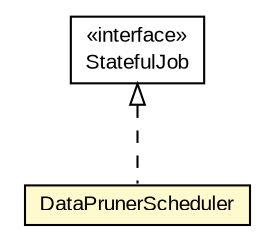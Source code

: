 #!/usr/local/bin/dot
#
# Class diagram 
# Generated by UMLGraph version R5_6-24-gf6e263 (http://www.umlgraph.org/)
#

digraph G {
	edge [fontname="arial",fontsize=10,labelfontname="arial",labelfontsize=10];
	node [fontname="arial",fontsize=10,shape=plaintext];
	nodesep=0.25;
	ranksep=0.5;
	// org.miloss.fgsms.auxsrv.DataPrunerScheduler
	c255516 [label=<<table title="org.miloss.fgsms.auxsrv.DataPrunerScheduler" border="0" cellborder="1" cellspacing="0" cellpadding="2" port="p" bgcolor="lemonChiffon" href="./DataPrunerScheduler.html">
		<tr><td><table border="0" cellspacing="0" cellpadding="1">
<tr><td align="center" balign="center"> DataPrunerScheduler </td></tr>
		</table></td></tr>
		</table>>, URL="./DataPrunerScheduler.html", fontname="arial", fontcolor="black", fontsize=10.0];
	//org.miloss.fgsms.auxsrv.DataPrunerScheduler implements org.quartz.StatefulJob
	c255593:p -> c255516:p [dir=back,arrowtail=empty,style=dashed];
	// org.quartz.StatefulJob
	c255593 [label=<<table title="org.quartz.StatefulJob" border="0" cellborder="1" cellspacing="0" cellpadding="2" port="p" href="http://java.sun.com/j2se/1.4.2/docs/api/org/quartz/StatefulJob.html">
		<tr><td><table border="0" cellspacing="0" cellpadding="1">
<tr><td align="center" balign="center"> &#171;interface&#187; </td></tr>
<tr><td align="center" balign="center"> StatefulJob </td></tr>
		</table></td></tr>
		</table>>, URL="http://java.sun.com/j2se/1.4.2/docs/api/org/quartz/StatefulJob.html", fontname="arial", fontcolor="black", fontsize=10.0];
}

